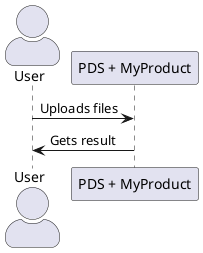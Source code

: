 @startuml
' SPDX-License-Identifier: MIT

skinparam actorStyle awesome
actor User
participant "PDS + MyProduct" as pds
User -> pds : Uploads files
pds -> User : Gets result

@enduml